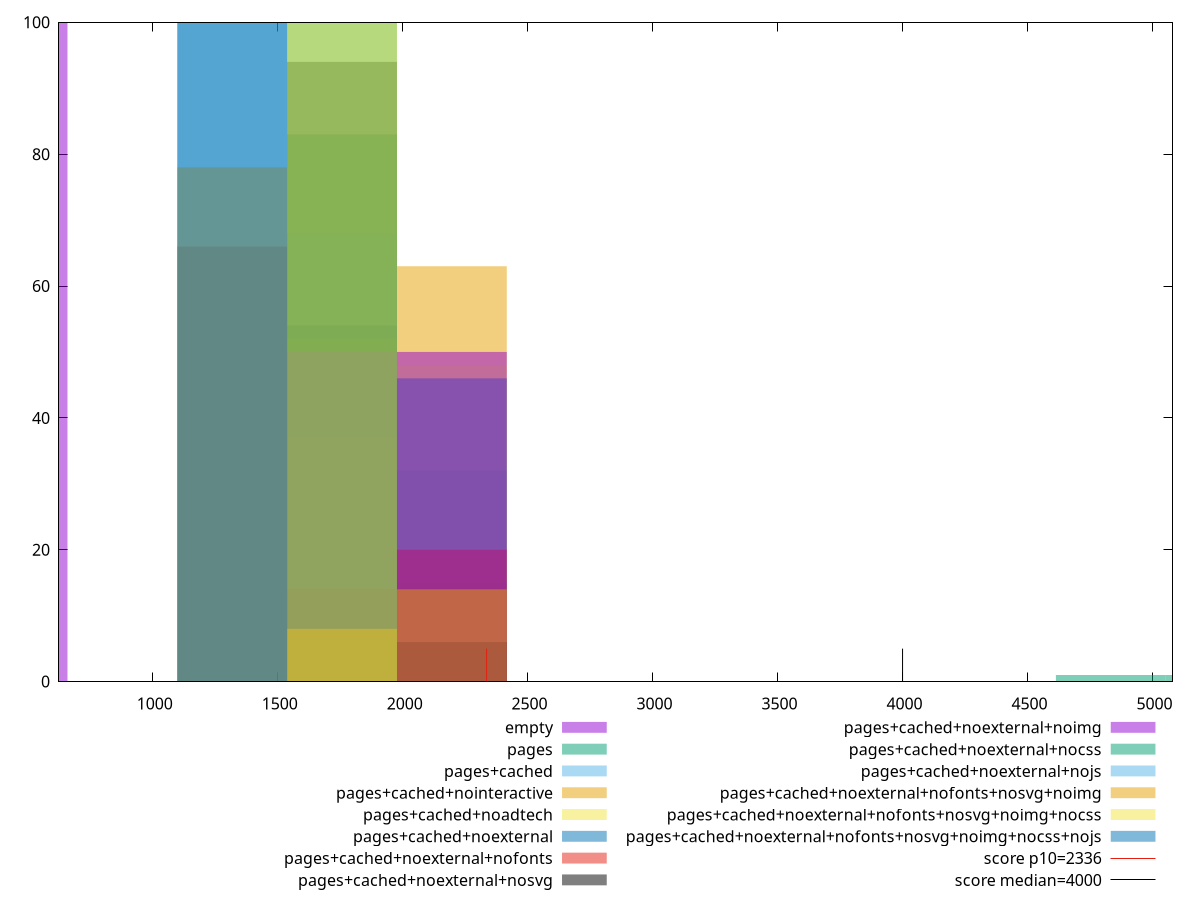 reset

$empty <<EOF
439.3820436537119 100
EOF

$pages <<EOF
5272.584523844543 1
1757.5281746148476 83
2196.910218268559 15
4833.202480190831 1
EOF

$pagesCached <<EOF
1757.5281746148476 68
2196.910218268559 32
EOF

$pagesCachedNointeractive <<EOF
1757.5281746148476 37
2196.910218268559 63
EOF

$pagesCachedNoadtech <<EOF
2196.910218268559 48
1757.5281746148476 52
EOF

$pagesCachedNoexternal <<EOF
1757.5281746148476 54
2196.910218268559 46
EOF

$pagesCachedNoexternalNofonts <<EOF
1318.1461309611357 66
1757.5281746148476 14
2196.910218268559 20
EOF

$pagesCachedNoexternalNosvg <<EOF
1757.5281746148476 94
2196.910218268559 6
EOF

$pagesCachedNoexternalNoimg <<EOF
1757.5281746148476 50
2196.910218268559 50
EOF

$pagesCachedNoexternalNocss <<EOF
1757.5281746148476 100
EOF

$pagesCachedNoexternalNojs <<EOF
1318.1461309611357 100
EOF

$pagesCachedNoexternalNofontsNosvgNoimg <<EOF
1318.1461309611357 78
2196.910218268559 14
1757.5281746148476 8
EOF

$pagesCachedNoexternalNofontsNosvgNoimgNocss <<EOF
1757.5281746148476 100
EOF

$pagesCachedNoexternalNofontsNosvgNoimgNocssNojs <<EOF
1318.1461309611357 100
EOF

set key outside below
set boxwidth 439.3820436537119
set xrange [625.16225:5079.971500000001]
set yrange [0:100]
set style fill transparent solid 0.5 noborder

set parametric
set terminal svg size 640, 620 enhanced background rgb 'white'
set output "report_00007_2020-12-11T15:55:29.892Z/first-meaningful-paint/comparison/histogram/all_raw.svg"

plot $empty title "empty" with boxes, \
     $pages title "pages" with boxes, \
     $pagesCached title "pages+cached" with boxes, \
     $pagesCachedNointeractive title "pages+cached+nointeractive" with boxes, \
     $pagesCachedNoadtech title "pages+cached+noadtech" with boxes, \
     $pagesCachedNoexternal title "pages+cached+noexternal" with boxes, \
     $pagesCachedNoexternalNofonts title "pages+cached+noexternal+nofonts" with boxes, \
     $pagesCachedNoexternalNosvg title "pages+cached+noexternal+nosvg" with boxes, \
     $pagesCachedNoexternalNoimg title "pages+cached+noexternal+noimg" with boxes, \
     $pagesCachedNoexternalNocss title "pages+cached+noexternal+nocss" with boxes, \
     $pagesCachedNoexternalNojs title "pages+cached+noexternal+nojs" with boxes, \
     $pagesCachedNoexternalNofontsNosvgNoimg title "pages+cached+noexternal+nofonts+nosvg+noimg" with boxes, \
     $pagesCachedNoexternalNofontsNosvgNoimgNocss title "pages+cached+noexternal+nofonts+nosvg+noimg+nocss" with boxes, \
     $pagesCachedNoexternalNofontsNosvgNoimgNocssNojs title "pages+cached+noexternal+nofonts+nosvg+noimg+nocss+nojs" with boxes, \
     2336,t title "score p10=2336", \
     4000,t title "score median=4000"

reset
